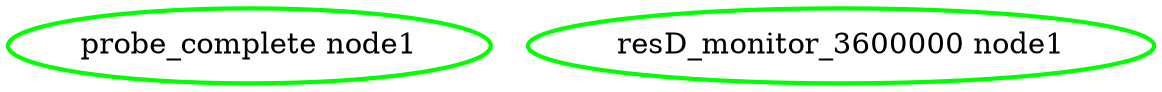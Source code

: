 digraph "g" {
"probe_complete node1" [ style=bold color="green" fontcolor="black"]
"resD_monitor_3600000 node1" [ style=bold color="green" fontcolor="black"]
}
